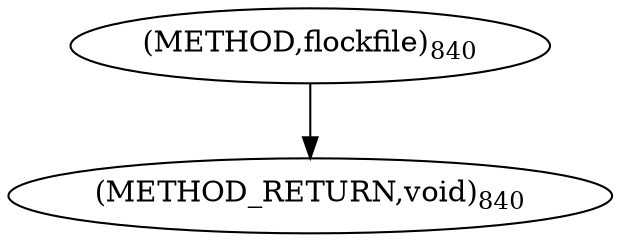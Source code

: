 digraph "flockfile" {  
"30307" [label = <(METHOD,flockfile)<SUB>840</SUB>> ]
"30309" [label = <(METHOD_RETURN,void)<SUB>840</SUB>> ]
  "30307" -> "30309" 
}
